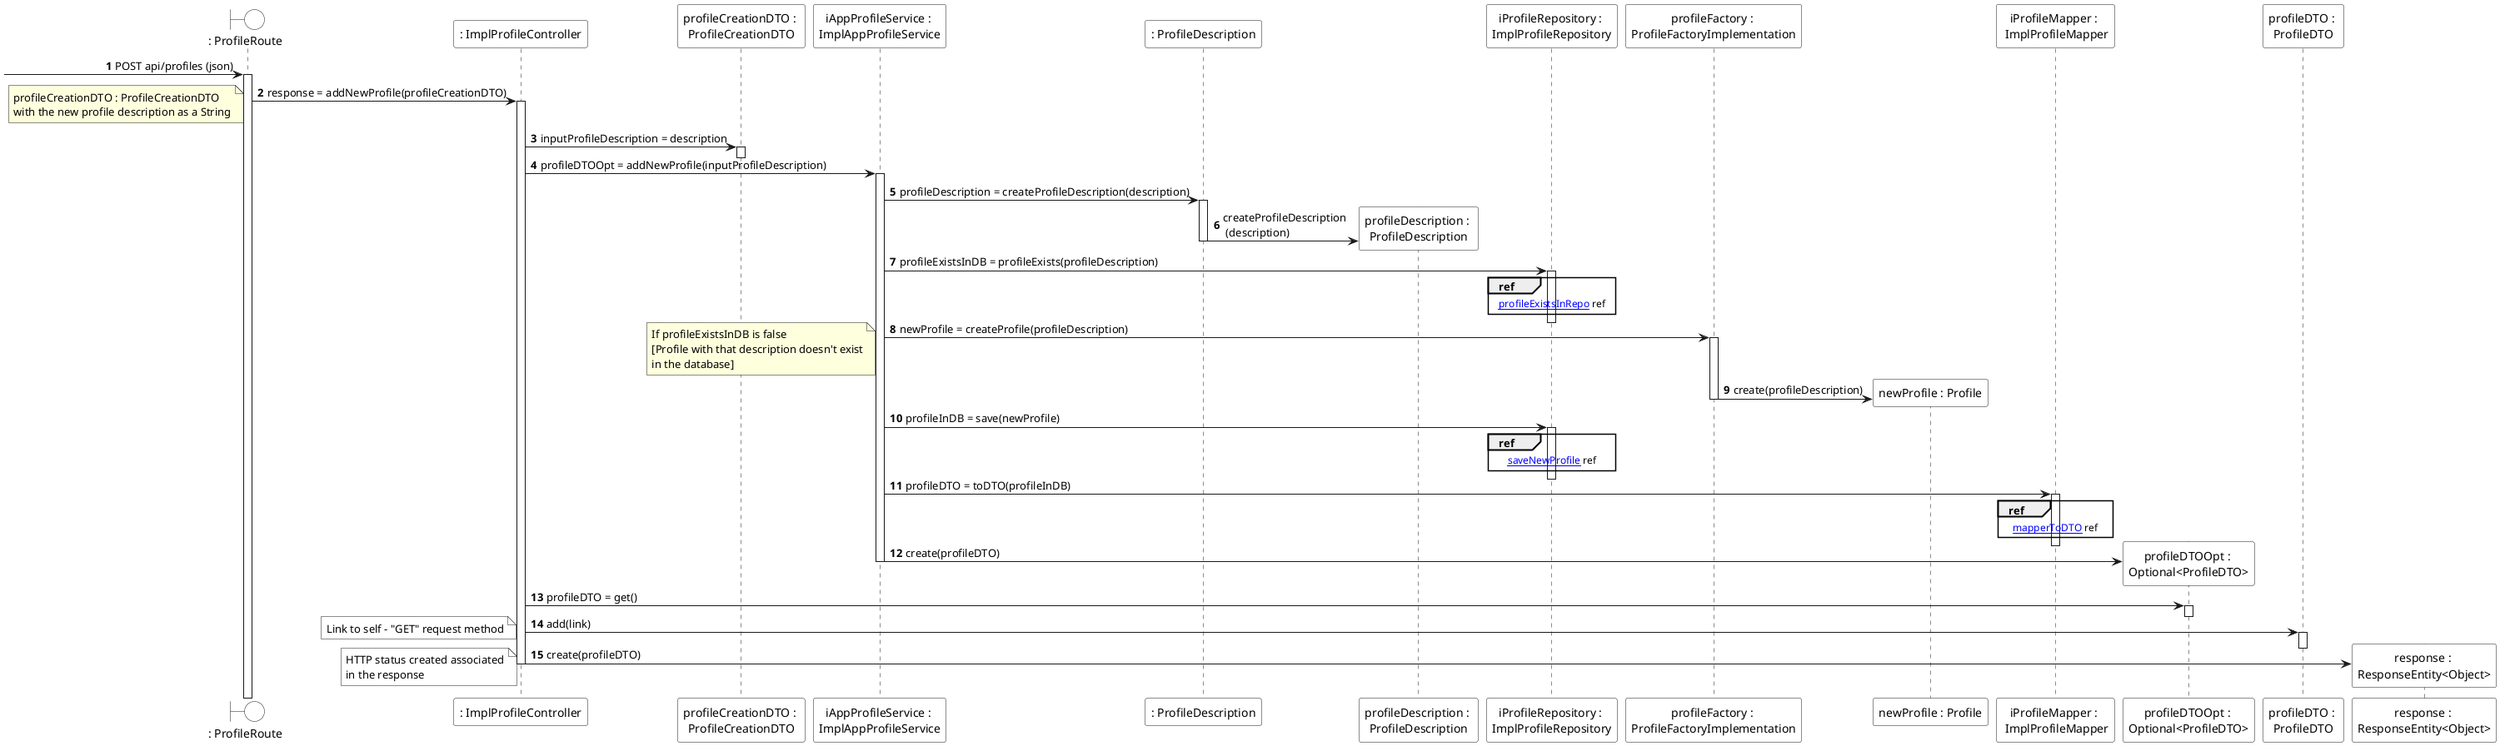 @startuml
autonumber
!pragma teoz true
boundary ": ProfileRoute" #FFFFFF

participant ": ImplProfileController" #FFFFFF

-> ": ProfileRoute" ++ : POST api/profiles (json)

": ProfileRoute" -> ": ImplProfileController" ++ : response = addNewProfile(profileCreationDTO)
note left
profileCreationDTO : ProfileCreationDTO
with the new profile description as a String
end note

participant "profileCreationDTO : \nProfileCreationDTO" #FFFFFF
participant "iAppProfileService : \nImplAppProfileService" #FFFFFF

": ImplProfileController" -> "profileCreationDTO : \nProfileCreationDTO" ++: inputProfileDescription = description
deactivate "profileCreationDTO : \nProfileCreationDTO"

": ImplProfileController" -> "iAppProfileService : \nImplAppProfileService" ++ : profileDTOOpt = addNewProfile(inputProfileDescription)

participant ": ProfileDescription" #FFFFFF
"iAppProfileService : \nImplAppProfileService" -> ": ProfileDescription" ++ : profileDescription = createProfileDescription(description)
create participant "profileDescription : \nProfileDescription" #FFFFFF
": ProfileDescription" -> "profileDescription : \nProfileDescription" -- :createProfileDescription \n (description)

participant "iProfileRepository : \nImplProfileRepository" #FFFFFF

"iAppProfileService : \nImplAppProfileService" -> "iProfileRepository : \nImplProfileRepository" : profileExistsInDB = profileExists(profileDescription)
activate "iProfileRepository : \nImplProfileRepository"

ref over "iProfileRepository : \nImplProfileRepository"
[[US013SD-profileExistsInRepo.puml profileExistsInRepo]] ref
end
deactivate "iProfileRepository : \nImplProfileRepository"

participant "profileFactory : \nProfileFactoryImplementation" #FFFFFF

"iAppProfileService : \nImplAppProfileService" -> "profileFactory : \nProfileFactoryImplementation" ++ : newProfile = createProfile(profileDescription)


note left
If profileExistsInDB is false
[Profile with that description doesn't exist
in the database]
end note

create participant "newProfile : Profile" #FFFFFF
"profileFactory : \nProfileFactoryImplementation" -> "newProfile : Profile" ** : create(profileDescription)
deactivate "profileFactory : \nProfileFactoryImplementation"


"iAppProfileService : \nImplAppProfileService" -> "iProfileRepository : \nImplProfileRepository" ++: profileInDB = save(newProfile)

ref over "iProfileRepository : \nImplProfileRepository"
[[US013SD-saveNewProfile.puml saveNewProfile]] ref
end
deactivate "iProfileRepository : \nImplProfileRepository"

participant "iProfileMapper : \n ImplProfileMapper" #FFFFFF
"iAppProfileService : \nImplAppProfileService" -> "iProfileMapper : \n ImplProfileMapper" ++ : profileDTO = toDTO(profileInDB)


ref over "iProfileMapper : \n ImplProfileMapper"
[[US013SD-mapperToDTO.puml mapperToDTO]] ref
end
deactivate "iProfileMapper : \n ImplProfileMapper"

create participant "profileDTOOpt : \nOptional<ProfileDTO>" #FFFFFF
"iAppProfileService : \nImplAppProfileService" -> "profileDTOOpt : \nOptional<ProfileDTO>" : create(profileDTO)

deactivate "iAppProfileService : \nImplAppProfileService"

": ImplProfileController" -> "profileDTOOpt : \nOptional<ProfileDTO>" ++ : profileDTO = get()
deactivate

participant "profileDTO : \nProfileDTO" #FFFFFF
": ImplProfileController" -> "profileDTO : \nProfileDTO" ++ : add(link)
deactivate "profileDTO : \nProfileDTO"
note left #FFFFFF
Link to self - "GET" request method
end note

create participant "response : \nResponseEntity<Object>" #FFFFFF
": ImplProfileController" -> "response : \nResponseEntity<Object>" : create(profileDTO)
deactivate ": ImplProfileController"
note left #FFFFFF
HTTP status created associated
in the response
end note

@enduml